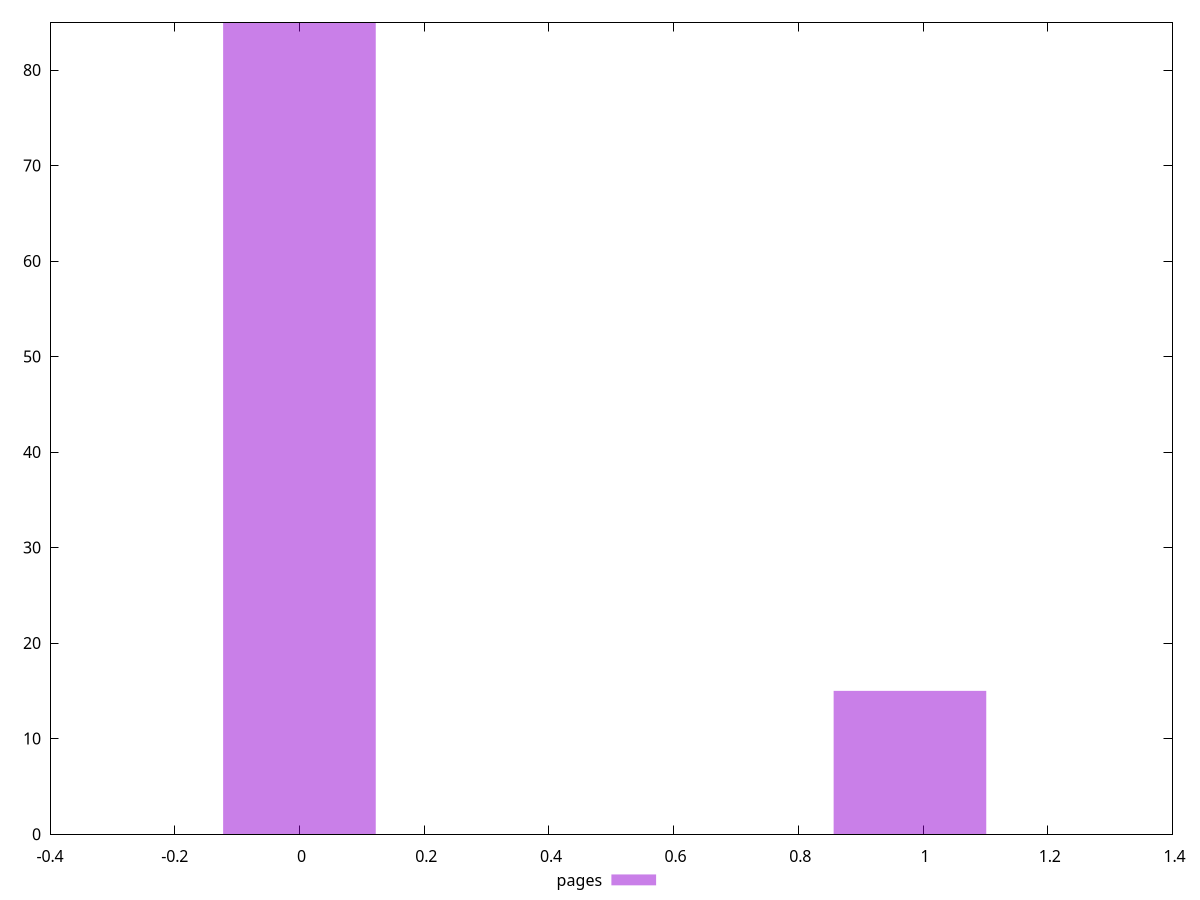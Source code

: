 $_pages <<EOF
0 85
0.9789798039403426 15
EOF
set key outside below
set terminal pngcairo
set output "report_00004_2020-11-02T20-21-41.718Z/third-party-summary/pages//hist.png"
set yrange [0:85]
set boxwidth 0.24474495098508564
set style fill transparent solid 0.5 noborder
plot $_pages title "pages" with boxes ,